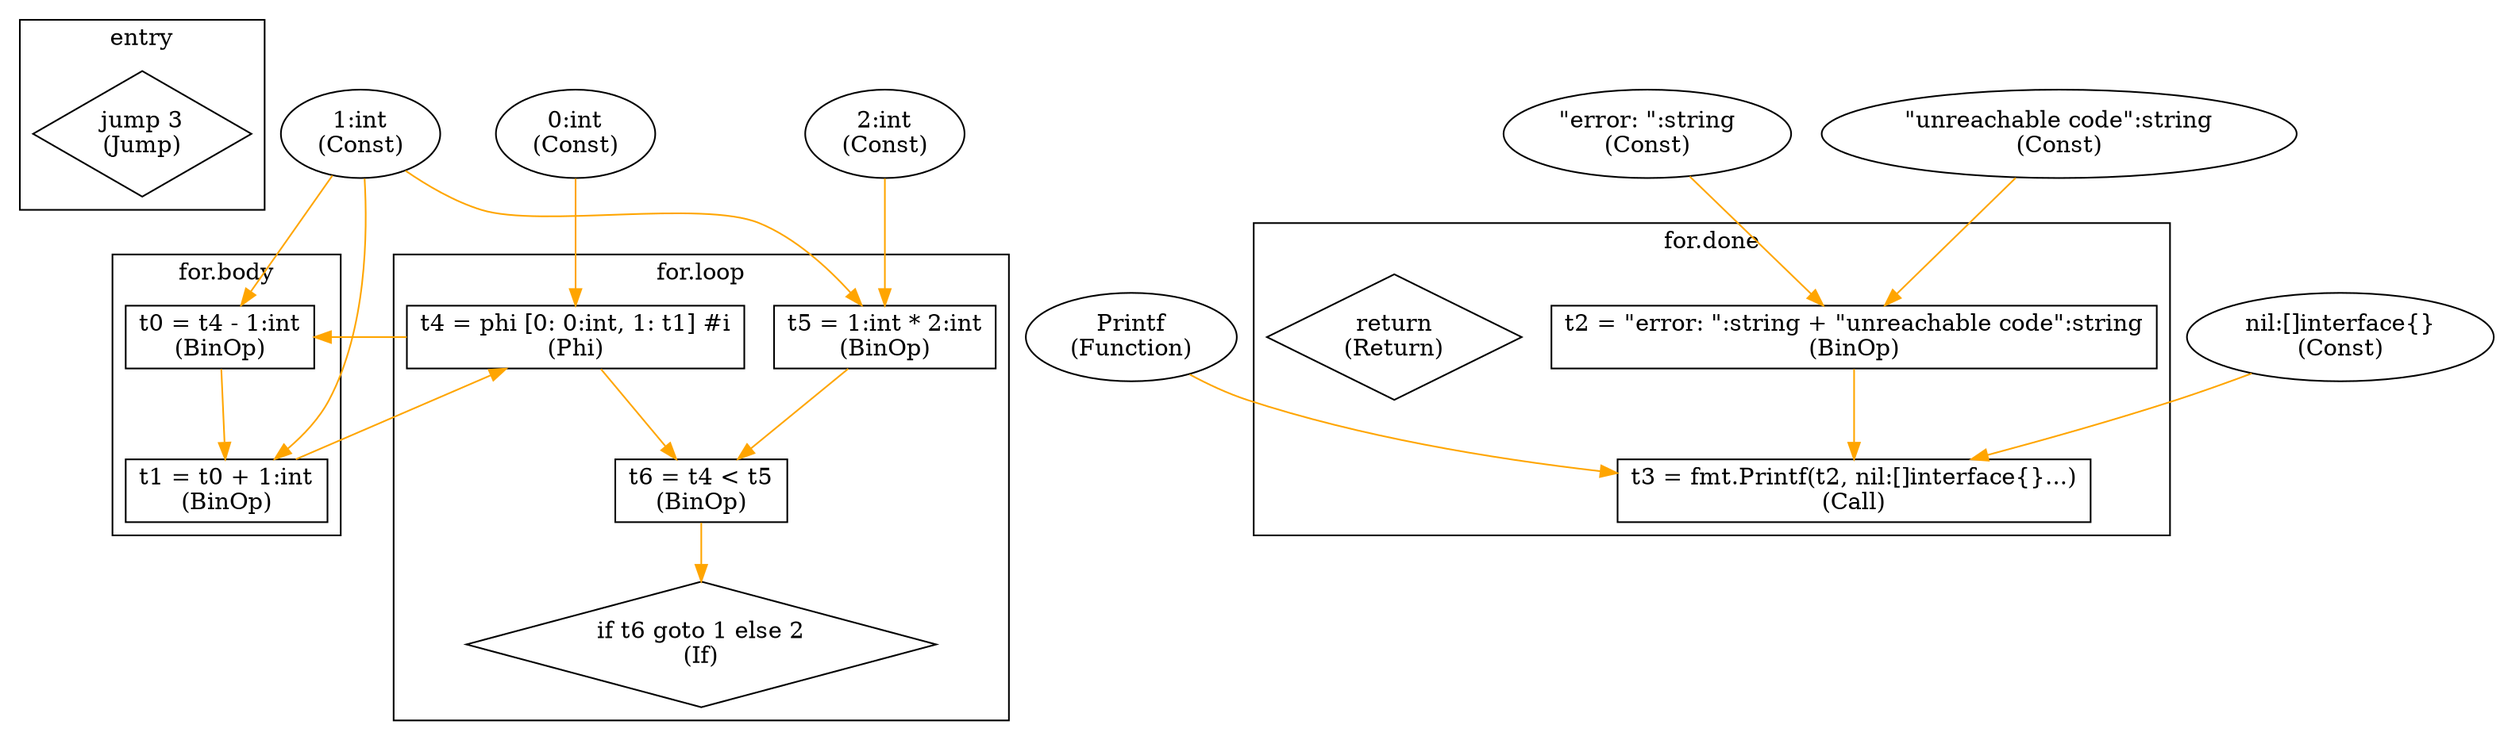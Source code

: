 digraph {
	subgraph cluster_0 {
		color=black;
		label="entry";
		"jump 3\n(Jump)" [shape=diamond];
	}
	subgraph cluster_1 {
		color=black;
		label="for.body";
		"t0 = t4 - 1:int\n(BinOp)" [shape=rectangle];
		"t1 = t0 + 1:int\n(BinOp)" [shape=rectangle];
		"jump 3\n(Jump)" [shape=diamond];
	}
	subgraph cluster_2 {
		color=black;
		label="for.done";
		"t2 = \"error: \":string + \"unreachable code\":string\n(BinOp)" [shape=rectangle];
		"t3 = fmt.Printf(t2, nil:[]interface{}...)\n(Call)" [shape=rectangle];
		"return\n(Return)" [shape=diamond];
	}
	subgraph cluster_3 {
		color=black;
		label="for.loop";
		"t4 = phi [0: 0:int, 1: t1] #i\n(Phi)" [shape=rectangle];
		"t5 = 1:int * 2:int\n(BinOp)" [shape=rectangle];
		"t6 = t4 < t5\n(BinOp)" [shape=rectangle];
		"if t6 goto 1 else 2\n(If)" [shape=diamond];
	}
	"t4 = phi [0: 0:int, 1: t1] #i\n(Phi)" -> "t0 = t4 - 1:int\n(BinOp)" [color=orange];
	"1:int\n(Const)" -> "t0 = t4 - 1:int\n(BinOp)" [color=orange];
	"t0 = t4 - 1:int\n(BinOp)" -> "t1 = t0 + 1:int\n(BinOp)" [color=orange];
	"1:int\n(Const)" -> "t1 = t0 + 1:int\n(BinOp)" [color=orange];
	"\"error: \":string\n(Const)" -> "t2 = \"error: \":string + \"unreachable code\":string\n(BinOp)" [color=orange];
	"\"unreachable code\":string\n(Const)" -> "t2 = \"error: \":string + \"unreachable code\":string\n(BinOp)" [color=orange];
	"Printf\n(Function)" -> "t3 = fmt.Printf(t2, nil:[]interface{}...)\n(Call)" [color=orange];
	"t2 = \"error: \":string + \"unreachable code\":string\n(BinOp)" -> "t3 = fmt.Printf(t2, nil:[]interface{}...)\n(Call)" [color=orange];
	"nil:[]interface{}\n(Const)" -> "t3 = fmt.Printf(t2, nil:[]interface{}...)\n(Call)" [color=orange];
	"0:int\n(Const)" -> "t4 = phi [0: 0:int, 1: t1] #i\n(Phi)" [color=orange];
	"t1 = t0 + 1:int\n(BinOp)" -> "t4 = phi [0: 0:int, 1: t1] #i\n(Phi)" [color=orange];
	"1:int\n(Const)" -> "t5 = 1:int * 2:int\n(BinOp)" [color=orange];
	"2:int\n(Const)" -> "t5 = 1:int * 2:int\n(BinOp)" [color=orange];
	"t4 = phi [0: 0:int, 1: t1] #i\n(Phi)" -> "t6 = t4 < t5\n(BinOp)" [color=orange];
	"t5 = 1:int * 2:int\n(BinOp)" -> "t6 = t4 < t5\n(BinOp)" [color=orange];
	"t6 = t4 < t5\n(BinOp)" -> "if t6 goto 1 else 2\n(If)" [color=orange];
}
